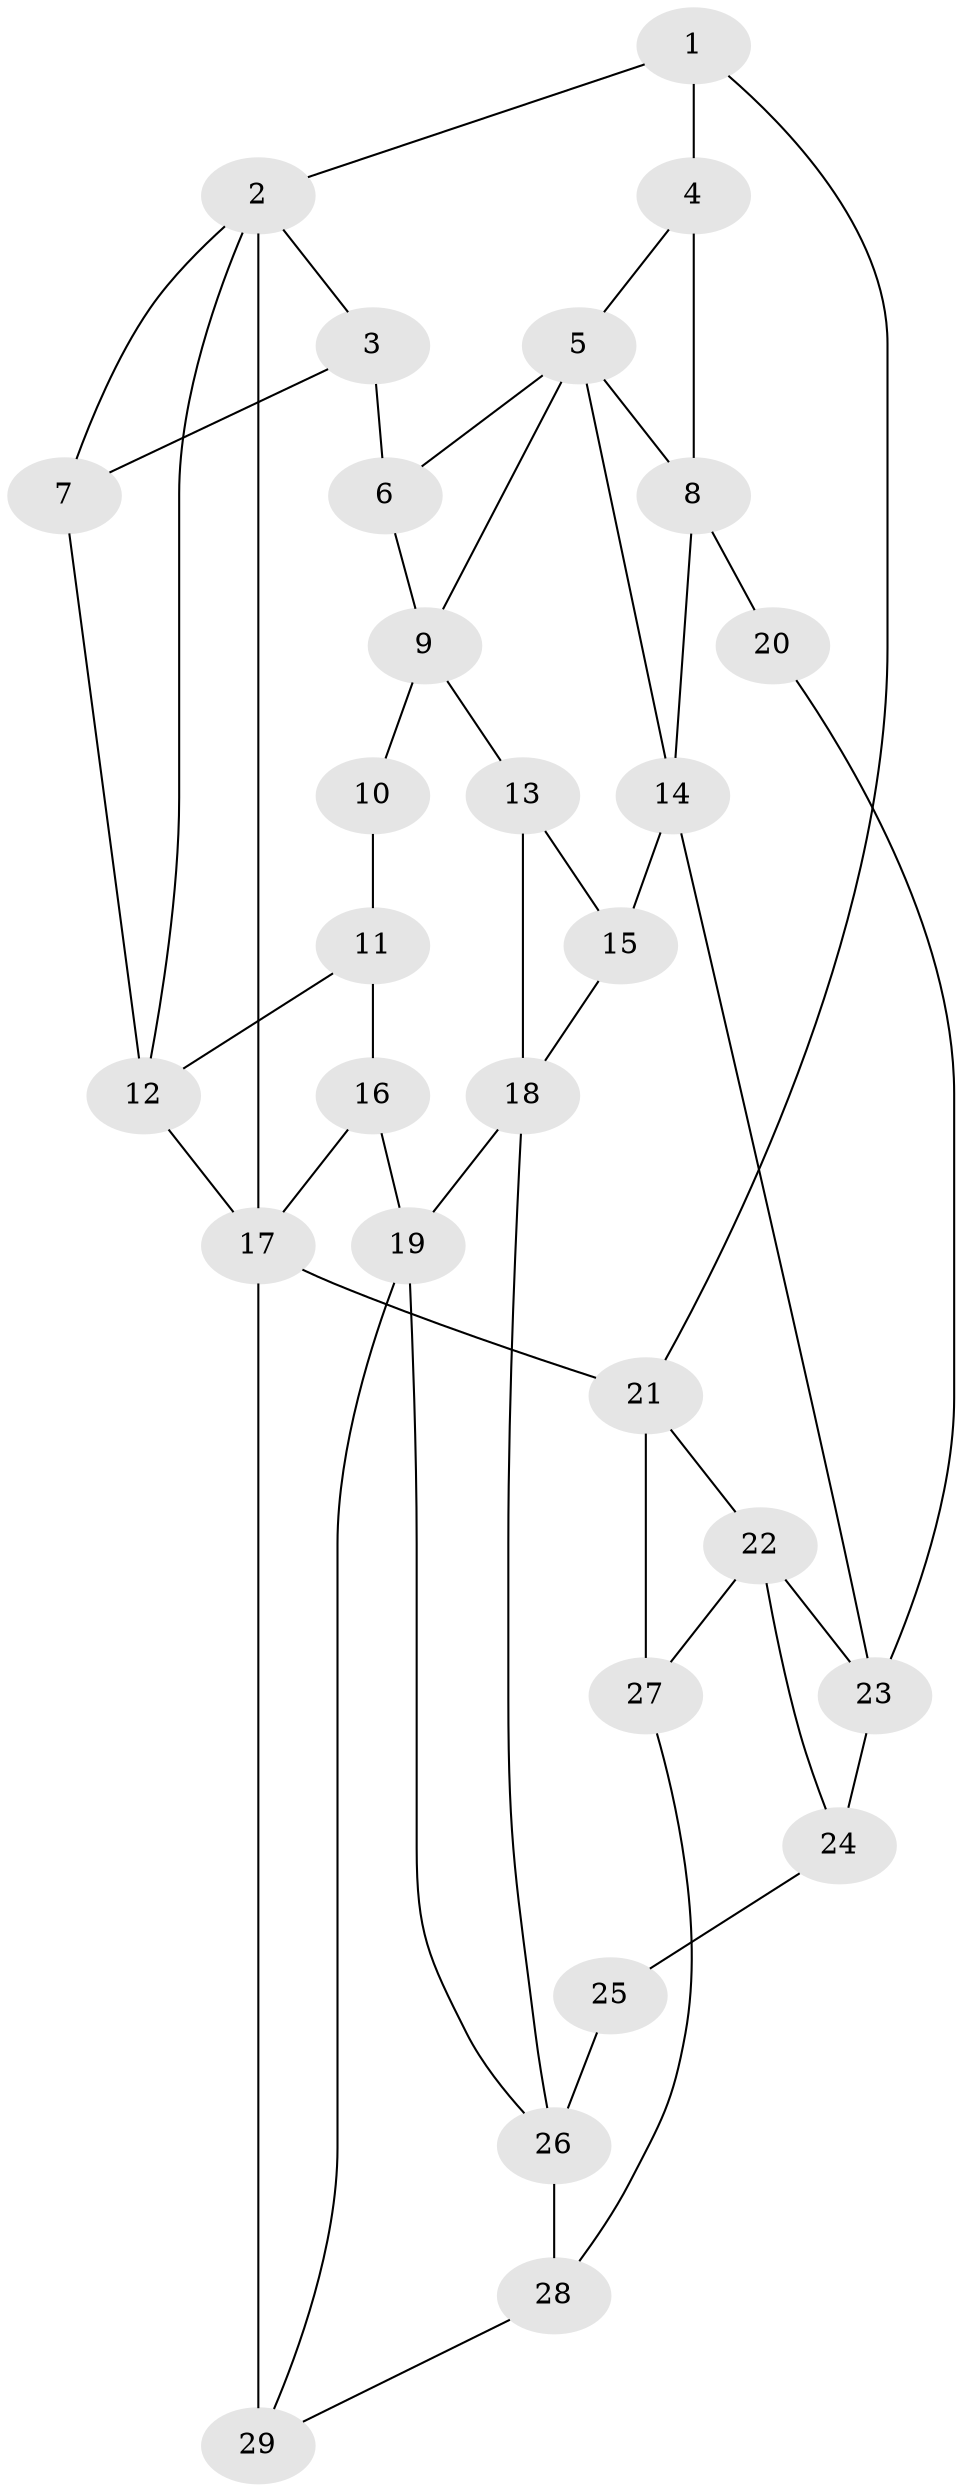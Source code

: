 // original degree distribution, {3: 0.021739130434782608, 6: 0.2391304347826087, 4: 0.2608695652173913, 5: 0.4782608695652174}
// Generated by graph-tools (version 1.1) at 2025/54/03/04/25 22:54:35]
// undirected, 29 vertices, 50 edges
graph export_dot {
  node [color=gray90,style=filled];
  1;
  2;
  3;
  4;
  5;
  6;
  7;
  8;
  9;
  10;
  11;
  12;
  13;
  14;
  15;
  16;
  17;
  18;
  19;
  20;
  21;
  22;
  23;
  24;
  25;
  26;
  27;
  28;
  29;
  1 -- 2 [weight=1.0];
  1 -- 4 [weight=2.0];
  1 -- 21 [weight=1.0];
  2 -- 3 [weight=1.0];
  2 -- 7 [weight=1.0];
  2 -- 12 [weight=1.0];
  2 -- 17 [weight=2.0];
  3 -- 6 [weight=1.0];
  3 -- 7 [weight=2.0];
  4 -- 5 [weight=1.0];
  4 -- 8 [weight=2.0];
  5 -- 6 [weight=1.0];
  5 -- 8 [weight=1.0];
  5 -- 9 [weight=1.0];
  5 -- 14 [weight=1.0];
  6 -- 9 [weight=1.0];
  7 -- 12 [weight=1.0];
  8 -- 14 [weight=1.0];
  8 -- 20 [weight=2.0];
  9 -- 10 [weight=2.0];
  9 -- 13 [weight=2.0];
  10 -- 11 [weight=2.0];
  11 -- 12 [weight=3.0];
  11 -- 16 [weight=1.0];
  12 -- 17 [weight=1.0];
  13 -- 15 [weight=3.0];
  13 -- 18 [weight=1.0];
  14 -- 15 [weight=2.0];
  14 -- 23 [weight=1.0];
  15 -- 18 [weight=1.0];
  16 -- 17 [weight=2.0];
  16 -- 19 [weight=2.0];
  17 -- 21 [weight=1.0];
  17 -- 29 [weight=4.0];
  18 -- 19 [weight=1.0];
  18 -- 26 [weight=1.0];
  19 -- 26 [weight=1.0];
  19 -- 29 [weight=1.0];
  20 -- 23 [weight=1.0];
  21 -- 22 [weight=1.0];
  21 -- 27 [weight=2.0];
  22 -- 23 [weight=1.0];
  22 -- 24 [weight=2.0];
  22 -- 27 [weight=1.0];
  23 -- 24 [weight=2.0];
  24 -- 25 [weight=2.0];
  25 -- 26 [weight=2.0];
  26 -- 28 [weight=2.0];
  27 -- 28 [weight=2.0];
  28 -- 29 [weight=2.0];
}
